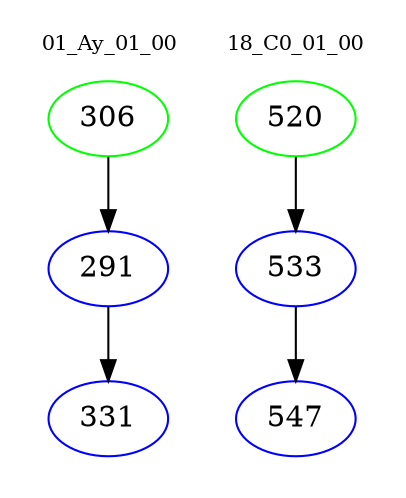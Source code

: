 digraph{
subgraph cluster_0 {
color = white
label = "01_Ay_01_00";
fontsize=10;
T0_306 [label="306", color="green"]
T0_306 -> T0_291 [color="black"]
T0_291 [label="291", color="blue"]
T0_291 -> T0_331 [color="black"]
T0_331 [label="331", color="blue"]
}
subgraph cluster_1 {
color = white
label = "18_C0_01_00";
fontsize=10;
T1_520 [label="520", color="green"]
T1_520 -> T1_533 [color="black"]
T1_533 [label="533", color="blue"]
T1_533 -> T1_547 [color="black"]
T1_547 [label="547", color="blue"]
}
}
